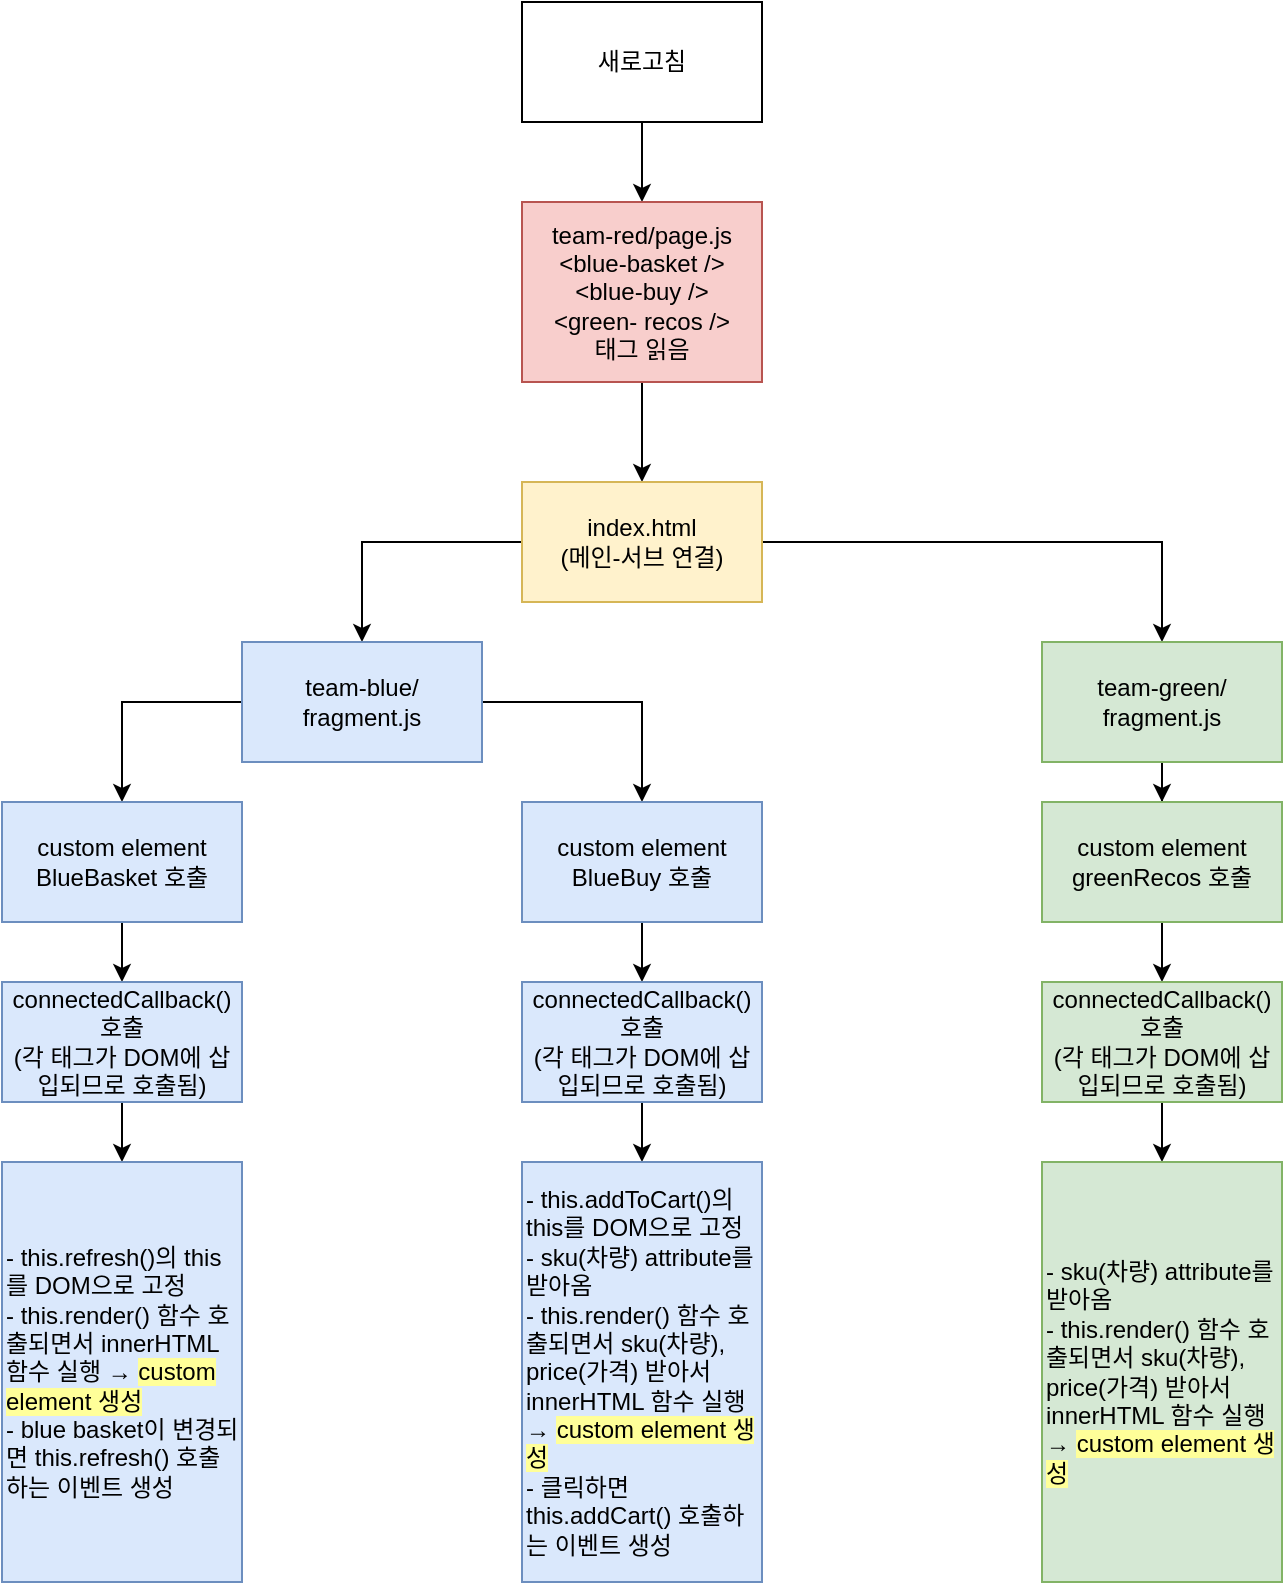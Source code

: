 <mxfile version="14.3.2" type="github">
  <diagram id="ZukU1SbaKjAr5W_pFtFP" name="Page-1">
    <mxGraphModel dx="1038" dy="548" grid="1" gridSize="10" guides="1" tooltips="1" connect="1" arrows="1" fold="1" page="1" pageScale="1" pageWidth="827" pageHeight="3000" math="0" shadow="0">
      <root>
        <mxCell id="0" />
        <mxCell id="1" parent="0" />
        <mxCell id="IQAFBlpfC4yMkr3Lsfib-3" value="" style="edgeStyle=orthogonalEdgeStyle;rounded=0;orthogonalLoop=1;jettySize=auto;html=1;" parent="1" source="IQAFBlpfC4yMkr3Lsfib-1" target="IQAFBlpfC4yMkr3Lsfib-2" edge="1">
          <mxGeometry relative="1" as="geometry" />
        </mxCell>
        <mxCell id="IQAFBlpfC4yMkr3Lsfib-1" value="새로고침" style="rounded=0;whiteSpace=wrap;html=1;" parent="1" vertex="1">
          <mxGeometry x="340" y="30" width="120" height="60" as="geometry" />
        </mxCell>
        <mxCell id="IQAFBlpfC4yMkr3Lsfib-22" style="edgeStyle=orthogonalEdgeStyle;rounded=0;orthogonalLoop=1;jettySize=auto;html=1;entryX=0.5;entryY=0;entryDx=0;entryDy=0;" parent="1" source="IQAFBlpfC4yMkr3Lsfib-2" target="IQAFBlpfC4yMkr3Lsfib-21" edge="1">
          <mxGeometry relative="1" as="geometry" />
        </mxCell>
        <mxCell id="IQAFBlpfC4yMkr3Lsfib-2" value="team-red/page.js&lt;br&gt;&amp;lt;blue-basket /&amp;gt;&lt;br&gt;&amp;lt;blue-buy /&amp;gt;&lt;br&gt;&amp;lt;green- recos /&amp;gt;&lt;br&gt;태그 읽음" style="rounded=0;whiteSpace=wrap;html=1;fillColor=#f8cecc;strokeColor=#b85450;" parent="1" vertex="1">
          <mxGeometry x="340" y="130" width="120" height="90" as="geometry" />
        </mxCell>
        <mxCell id="IQAFBlpfC4yMkr3Lsfib-37" style="edgeStyle=orthogonalEdgeStyle;rounded=0;orthogonalLoop=1;jettySize=auto;html=1;entryX=0.5;entryY=0;entryDx=0;entryDy=0;" parent="1" source="IQAFBlpfC4yMkr3Lsfib-21" target="IQAFBlpfC4yMkr3Lsfib-35" edge="1">
          <mxGeometry relative="1" as="geometry" />
        </mxCell>
        <mxCell id="IQAFBlpfC4yMkr3Lsfib-38" style="edgeStyle=orthogonalEdgeStyle;rounded=0;orthogonalLoop=1;jettySize=auto;html=1;entryX=0.5;entryY=0;entryDx=0;entryDy=0;" parent="1" source="IQAFBlpfC4yMkr3Lsfib-21" target="IQAFBlpfC4yMkr3Lsfib-36" edge="1">
          <mxGeometry relative="1" as="geometry" />
        </mxCell>
        <mxCell id="IQAFBlpfC4yMkr3Lsfib-21" value="index.html&lt;br&gt;(메인-서브 연결)" style="rounded=0;whiteSpace=wrap;html=1;fillColor=#fff2cc;strokeColor=#d6b656;" parent="1" vertex="1">
          <mxGeometry x="340" y="270" width="120" height="60" as="geometry" />
        </mxCell>
        <mxCell id="fuwau5JHkV_2eJnPcMVu-4" style="edgeStyle=orthogonalEdgeStyle;rounded=0;orthogonalLoop=1;jettySize=auto;html=1;exitX=0;exitY=0.5;exitDx=0;exitDy=0;" parent="1" source="IQAFBlpfC4yMkr3Lsfib-35" target="fuwau5JHkV_2eJnPcMVu-1" edge="1">
          <mxGeometry relative="1" as="geometry" />
        </mxCell>
        <mxCell id="fuwau5JHkV_2eJnPcMVu-5" style="edgeStyle=orthogonalEdgeStyle;rounded=0;orthogonalLoop=1;jettySize=auto;html=1;" parent="1" source="IQAFBlpfC4yMkr3Lsfib-35" target="fuwau5JHkV_2eJnPcMVu-2" edge="1">
          <mxGeometry relative="1" as="geometry" />
        </mxCell>
        <mxCell id="IQAFBlpfC4yMkr3Lsfib-35" value="team-blue/&lt;br&gt;fragment.js" style="rounded=0;whiteSpace=wrap;html=1;fillColor=#dae8fc;strokeColor=#6c8ebf;" parent="1" vertex="1">
          <mxGeometry x="200" y="350" width="120" height="60" as="geometry" />
        </mxCell>
        <mxCell id="fuwau5JHkV_2eJnPcMVu-7" style="edgeStyle=orthogonalEdgeStyle;rounded=0;orthogonalLoop=1;jettySize=auto;html=1;entryX=0.5;entryY=0;entryDx=0;entryDy=0;" parent="1" source="IQAFBlpfC4yMkr3Lsfib-36" target="fuwau5JHkV_2eJnPcMVu-6" edge="1">
          <mxGeometry relative="1" as="geometry" />
        </mxCell>
        <mxCell id="IQAFBlpfC4yMkr3Lsfib-36" value="team-green/&lt;br&gt;fragment.js" style="rounded=0;whiteSpace=wrap;html=1;fillColor=#d5e8d4;strokeColor=#82b366;" parent="1" vertex="1">
          <mxGeometry x="600" y="350" width="120" height="60" as="geometry" />
        </mxCell>
        <mxCell id="fuwau5JHkV_2eJnPcMVu-8" style="edgeStyle=orthogonalEdgeStyle;rounded=0;orthogonalLoop=1;jettySize=auto;html=1;" parent="1" source="fuwau5JHkV_2eJnPcMVu-1" target="fuwau5JHkV_2eJnPcMVu-9" edge="1">
          <mxGeometry relative="1" as="geometry">
            <mxPoint x="140" y="530" as="targetPoint" />
          </mxGeometry>
        </mxCell>
        <mxCell id="fuwau5JHkV_2eJnPcMVu-1" value="custom element&lt;br&gt;BlueBasket 호출" style="rounded=0;whiteSpace=wrap;html=1;fillColor=#dae8fc;strokeColor=#6c8ebf;" parent="1" vertex="1">
          <mxGeometry x="80" y="430" width="120" height="60" as="geometry" />
        </mxCell>
        <mxCell id="fuwau5JHkV_2eJnPcMVu-12" style="edgeStyle=orthogonalEdgeStyle;rounded=0;orthogonalLoop=1;jettySize=auto;html=1;exitX=0.5;exitY=1;exitDx=0;exitDy=0;entryX=0.5;entryY=0;entryDx=0;entryDy=0;" parent="1" source="fuwau5JHkV_2eJnPcMVu-2" target="fuwau5JHkV_2eJnPcMVu-10" edge="1">
          <mxGeometry relative="1" as="geometry" />
        </mxCell>
        <mxCell id="fuwau5JHkV_2eJnPcMVu-2" value="custom element&lt;br&gt;BlueBuy 호출" style="rounded=0;whiteSpace=wrap;html=1;fillColor=#dae8fc;strokeColor=#6c8ebf;" parent="1" vertex="1">
          <mxGeometry x="340" y="430" width="120" height="60" as="geometry" />
        </mxCell>
        <mxCell id="fuwau5JHkV_2eJnPcMVu-13" style="edgeStyle=orthogonalEdgeStyle;rounded=0;orthogonalLoop=1;jettySize=auto;html=1;exitX=0.5;exitY=1;exitDx=0;exitDy=0;entryX=0.5;entryY=0;entryDx=0;entryDy=0;" parent="1" source="fuwau5JHkV_2eJnPcMVu-6" target="fuwau5JHkV_2eJnPcMVu-11" edge="1">
          <mxGeometry relative="1" as="geometry" />
        </mxCell>
        <mxCell id="fuwau5JHkV_2eJnPcMVu-6" value="custom element&lt;br&gt;greenRecos 호출" style="rounded=0;whiteSpace=wrap;html=1;fillColor=#d5e8d4;strokeColor=#82b366;" parent="1" vertex="1">
          <mxGeometry x="600" y="430" width="120" height="60" as="geometry" />
        </mxCell>
        <mxCell id="fuwau5JHkV_2eJnPcMVu-16" style="edgeStyle=orthogonalEdgeStyle;rounded=0;orthogonalLoop=1;jettySize=auto;html=1;entryX=0.5;entryY=0;entryDx=0;entryDy=0;" parent="1" source="fuwau5JHkV_2eJnPcMVu-9" target="fuwau5JHkV_2eJnPcMVu-14" edge="1">
          <mxGeometry relative="1" as="geometry" />
        </mxCell>
        <mxCell id="fuwau5JHkV_2eJnPcMVu-9" value="connectedCallback()&lt;br&gt;호출&lt;br&gt;(각 태그가 DOM에 삽입되므로 호출됨)" style="rounded=0;whiteSpace=wrap;html=1;fillColor=#dae8fc;strokeColor=#6c8ebf;" parent="1" vertex="1">
          <mxGeometry x="80" y="520" width="120" height="60" as="geometry" />
        </mxCell>
        <mxCell id="fuwau5JHkV_2eJnPcMVu-18" style="edgeStyle=orthogonalEdgeStyle;rounded=0;orthogonalLoop=1;jettySize=auto;html=1;exitX=0.5;exitY=1;exitDx=0;exitDy=0;entryX=0.5;entryY=0;entryDx=0;entryDy=0;" parent="1" source="fuwau5JHkV_2eJnPcMVu-10" target="fuwau5JHkV_2eJnPcMVu-17" edge="1">
          <mxGeometry relative="1" as="geometry" />
        </mxCell>
        <mxCell id="fuwau5JHkV_2eJnPcMVu-10" value="connectedCallback()&lt;br&gt;호출&lt;br&gt;(각 태그가 DOM에 삽입되므로 호출됨)" style="rounded=0;whiteSpace=wrap;html=1;fillColor=#dae8fc;strokeColor=#6c8ebf;" parent="1" vertex="1">
          <mxGeometry x="340" y="520" width="120" height="60" as="geometry" />
        </mxCell>
        <mxCell id="i94N0pavKDX1gP9IEu01-2" style="edgeStyle=orthogonalEdgeStyle;rounded=0;orthogonalLoop=1;jettySize=auto;html=1;entryX=0.5;entryY=0;entryDx=0;entryDy=0;" edge="1" parent="1" source="fuwau5JHkV_2eJnPcMVu-11" target="i94N0pavKDX1gP9IEu01-1">
          <mxGeometry relative="1" as="geometry" />
        </mxCell>
        <mxCell id="fuwau5JHkV_2eJnPcMVu-11" value="connectedCallback()&lt;br&gt;호출&lt;br&gt;(각 태그가 DOM에 삽입되므로 호출됨)" style="rounded=0;whiteSpace=wrap;html=1;fillColor=#d5e8d4;strokeColor=#82b366;" parent="1" vertex="1">
          <mxGeometry x="600" y="520" width="120" height="60" as="geometry" />
        </mxCell>
        <mxCell id="fuwau5JHkV_2eJnPcMVu-14" value="- this.refresh()의 this를 DOM으로 고정&lt;br&gt;- this.render() 함수 호출되면서 innerHTML 함수 실행 → &lt;span style=&quot;background-color: rgb(255 , 255 , 153)&quot;&gt;custom element 생성&lt;/span&gt;&lt;br&gt;- blue basket이 변경되면 this.refresh() 호출하는 이벤트 생성" style="rounded=0;whiteSpace=wrap;html=1;fillColor=#dae8fc;strokeColor=#6c8ebf;align=left;" parent="1" vertex="1">
          <mxGeometry x="80" y="610" width="120" height="210" as="geometry" />
        </mxCell>
        <mxCell id="fuwau5JHkV_2eJnPcMVu-17" value="- this.addToCart()의 this를 DOM으로 고정&lt;br&gt;- sku(차량) attribute를 받아옴&lt;br&gt;- this.render() 함수 호출되면서 sku(차량), price(가격) 받아서 innerHTML 함수 실행 →&amp;nbsp;&lt;span style=&quot;background-color: rgb(255 , 255 , 153)&quot;&gt;custom element 생성&lt;/span&gt;&lt;br&gt;- 클릭하면 this.addCart() 호출하는 이벤트 생성" style="rounded=0;whiteSpace=wrap;html=1;fillColor=#dae8fc;strokeColor=#6c8ebf;align=left;" parent="1" vertex="1">
          <mxGeometry x="340" y="610" width="120" height="210" as="geometry" />
        </mxCell>
        <mxCell id="i94N0pavKDX1gP9IEu01-1" value="- sku(차량) attribute를 받아옴&lt;br&gt;- this.render() 함수 호출되면서 sku(차량), price(가격) 받아서 innerHTML 함수 실행 →&amp;nbsp;&lt;span style=&quot;background-color: rgb(255 , 255 , 153)&quot;&gt;custom element 생성&lt;/span&gt;" style="rounded=0;whiteSpace=wrap;html=1;fillColor=#d5e8d4;strokeColor=#82b366;align=left;" vertex="1" parent="1">
          <mxGeometry x="600" y="610" width="120" height="210" as="geometry" />
        </mxCell>
      </root>
    </mxGraphModel>
  </diagram>
</mxfile>
